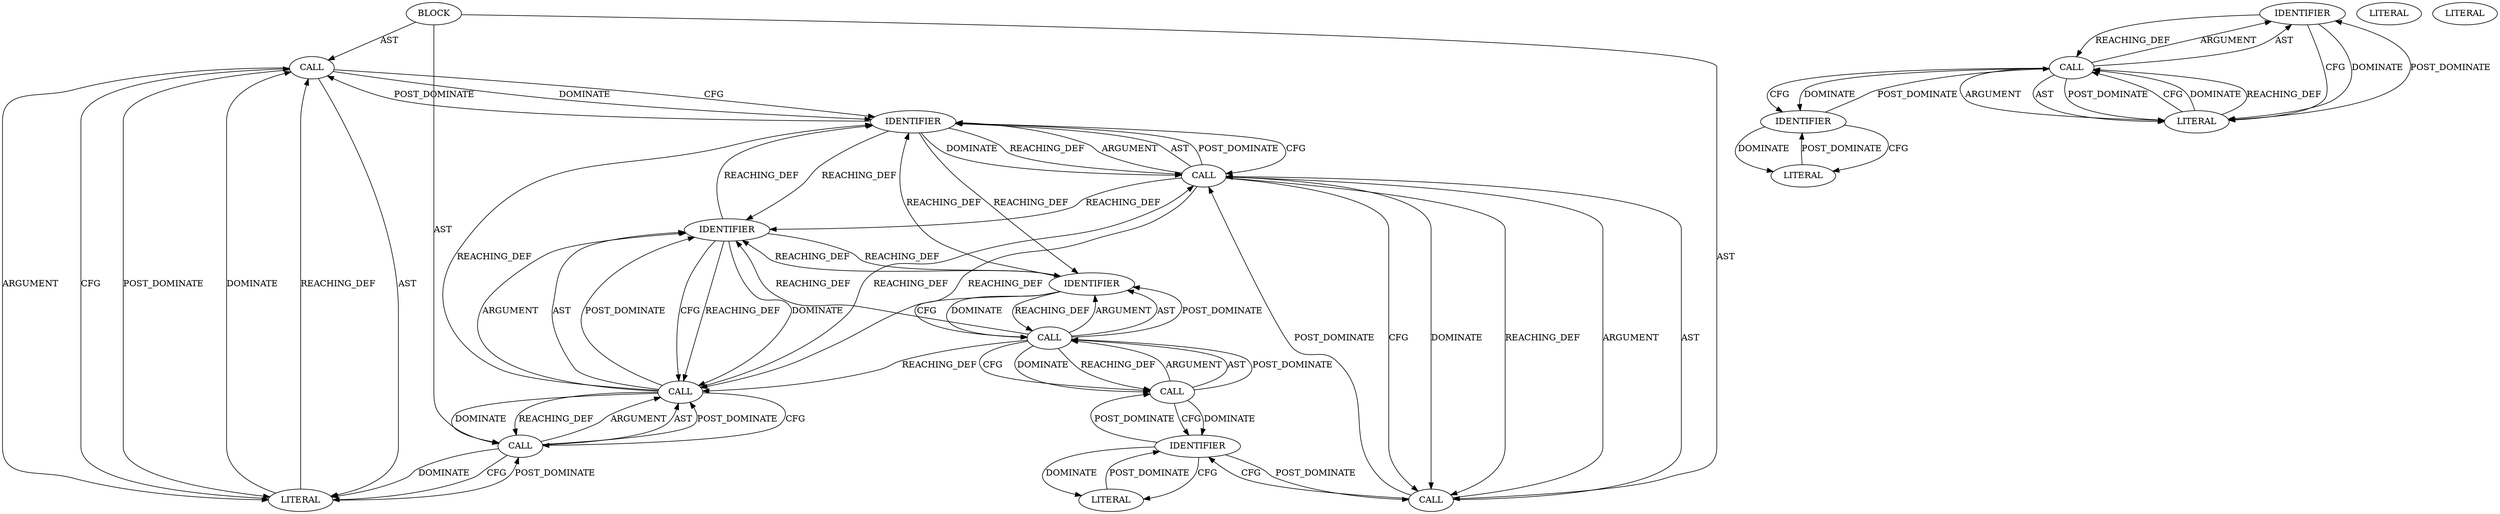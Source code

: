 digraph {
  25769803789[label=BLOCK ARGUMENT_INDEX="-1" CODE="{
            pthread_mutex_unlock(&work_mutex);
            sleep(1);
            pthread_mutex_lock(&work_mutex);
        }" COLUMN_NUMBER="9" LINE_NUMBER="80" ORDER="2" TYPE_FULL_NAME="void"]
  30064771137[label=CALL ARGUMENT_INDEX="1" CODE="&work_mutex" COLUMN_NUMBER="32" DISPATCH_TYPE="STATIC_DISPATCH" LINE_NUMBER="83" METHOD_FULL_NAME="<operator>.addressOf" NAME="<operator>.addressOf" ORDER="1" SIGNATURE="" TYPE_FULL_NAME="ANY"]
  68719476770[label=IDENTIFIER ARGUMENT_INDEX="1" CODE="work_area" COLUMN_NUMBER="16" LINE_NUMBER="79" NAME="work_area" ORDER="1"]
  68719476773[label=IDENTIFIER ARGUMENT_INDEX="1" CODE="time_to_exit" COLUMN_NUMBER="5" LINE_NUMBER="87" NAME="time_to_exit" ORDER="1" TYPE_FULL_NAME="int"]
  68719476769[label=IDENTIFIER ARGUMENT_INDEX="1" CODE="work_mutex" COLUMN_NUMBER="29" LINE_NUMBER="78" NAME="work_mutex" ORDER="1" TYPE_FULL_NAME="pthread_mutex_t"]
  30064771130[label=CALL ARGUMENT_INDEX="1" CODE="&work_mutex" COLUMN_NUMBER="28" DISPATCH_TYPE="STATIC_DISPATCH" LINE_NUMBER="78" METHOD_FULL_NAME="<operator>.addressOf" NAME="<operator>.addressOf" ORDER="1" SIGNATURE="" TYPE_FULL_NAME="ANY"]
  30064771138[label=CALL ARGUMENT_INDEX="-1" CODE="time_to_exit = 1" COLUMN_NUMBER="5" DISPATCH_TYPE="STATIC_DISPATCH" LINE_NUMBER="87" METHOD_FULL_NAME="<operator>.assignment" NAME="<operator>.assignment" ORDER="4" SIGNATURE="" TYPE_FULL_NAME="ANY"]
  68719476772[label=IDENTIFIER ARGUMENT_INDEX="1" CODE="work_mutex" COLUMN_NUMBER="33" LINE_NUMBER="83" NAME="work_mutex" ORDER="1" TYPE_FULL_NAME="pthread_mutex_t"]
  30064771135[label=CALL ARGUMENT_INDEX="-1" CODE="sleep(1)" COLUMN_NUMBER="13" DISPATCH_TYPE="STATIC_DISPATCH" LINE_NUMBER="82" METHOD_FULL_NAME="sleep" NAME="sleep" ORDER="2" SIGNATURE="" TYPE_FULL_NAME="ANY"]
  30064771134[label=CALL ARGUMENT_INDEX="1" CODE="&work_mutex" COLUMN_NUMBER="34" DISPATCH_TYPE="STATIC_DISPATCH" LINE_NUMBER="81" METHOD_FULL_NAME="<operator>.addressOf" NAME="<operator>.addressOf" ORDER="1" SIGNATURE="" TYPE_FULL_NAME="ANY"]
  90194313243[label=LITERAL ARGUMENT_INDEX="1" CODE="1" COLUMN_NUMBER="19" LINE_NUMBER="82" ORDER="1" TYPE_FULL_NAME="int"]
  90194313246[label=LITERAL ARGUMENT_INDEX="2" CODE="'\0'" COLUMN_NUMBER="20" LINE_NUMBER="88" ORDER="2" TYPE_FULL_NAME="char"]
  30064771136[label=CALL ARGUMENT_INDEX="-1" CODE="pthread_mutex_lock(&work_mutex)" COLUMN_NUMBER="13" DISPATCH_TYPE="STATIC_DISPATCH" LINE_NUMBER="83" METHOD_FULL_NAME="pthread_mutex_lock" NAME="pthread_mutex_lock" ORDER="3" SIGNATURE="" TYPE_FULL_NAME="ANY"]
  30064771129[label=CALL ARGUMENT_INDEX="-1" CODE="pthread_mutex_lock(&work_mutex)" COLUMN_NUMBER="9" DISPATCH_TYPE="STATIC_DISPATCH" LINE_NUMBER="78" METHOD_FULL_NAME="pthread_mutex_lock" NAME="pthread_mutex_lock" ORDER="5" SIGNATURE="" TYPE_FULL_NAME="ANY"]
  90194313245[label=LITERAL ARGUMENT_INDEX="2" CODE="0" COLUMN_NUMBER="15" LINE_NUMBER="88" ORDER="2" TYPE_FULL_NAME="int"]
  68719476774[label=IDENTIFIER ARGUMENT_INDEX="1" CODE="work_area" COLUMN_NUMBER="5" LINE_NUMBER="88" NAME="work_area" ORDER="1"]
  90194313241[label=LITERAL ARGUMENT_INDEX="2" CODE="0" COLUMN_NUMBER="26" LINE_NUMBER="79" ORDER="2" TYPE_FULL_NAME="int"]
  90194313242[label=LITERAL ARGUMENT_INDEX="2" CODE="'\0'" COLUMN_NUMBER="32" LINE_NUMBER="79" ORDER="2" TYPE_FULL_NAME="char"]
  90194313244[label=LITERAL ARGUMENT_INDEX="2" CODE="1" COLUMN_NUMBER="20" LINE_NUMBER="87" ORDER="2" TYPE_FULL_NAME="int"]
  30064771133[label=CALL ARGUMENT_INDEX="-1" CODE="pthread_mutex_unlock(&work_mutex)" COLUMN_NUMBER="13" DISPATCH_TYPE="STATIC_DISPATCH" LINE_NUMBER="81" METHOD_FULL_NAME="pthread_mutex_unlock" NAME="pthread_mutex_unlock" ORDER="1" SIGNATURE="" TYPE_FULL_NAME="ANY"]
  68719476771[label=IDENTIFIER ARGUMENT_INDEX="1" CODE="work_mutex" COLUMN_NUMBER="35" LINE_NUMBER="81" NAME="work_mutex" ORDER="1" TYPE_FULL_NAME="pthread_mutex_t"]
  25769803789 -> 30064771133 [label=AST ]
  25769803789 -> 30064771135 [label=AST ]
  25769803789 -> 30064771136 [label=AST ]
  30064771129 -> 30064771130 [label=ARGUMENT ]
  30064771129 -> 30064771130 [label=AST ]
  30064771129 -> 68719476770 [label=CFG ]
  30064771129 -> 68719476770 [label=DOMINATE ]
  30064771129 -> 30064771130 [label=POST_DOMINATE ]
  30064771130 -> 68719476769 [label=ARGUMENT ]
  30064771130 -> 68719476769 [label=AST ]
  30064771130 -> 30064771129 [label=CFG ]
  30064771130 -> 30064771129 [label=DOMINATE ]
  30064771130 -> 68719476769 [label=POST_DOMINATE ]
  30064771130 -> 30064771134 [label=REACHING_DEF property="&work_mutex"]
  30064771130 -> 68719476771 [label=REACHING_DEF property="&work_mutex"]
  30064771130 -> 30064771129 [label=REACHING_DEF property="&work_mutex"]
  30064771133 -> 30064771134 [label=ARGUMENT ]
  30064771133 -> 30064771134 [label=AST ]
  30064771133 -> 90194313243 [label=CFG ]
  30064771133 -> 90194313243 [label=DOMINATE ]
  30064771133 -> 30064771134 [label=POST_DOMINATE ]
  30064771134 -> 68719476771 [label=ARGUMENT ]
  30064771134 -> 68719476771 [label=AST ]
  30064771134 -> 30064771133 [label=CFG ]
  30064771134 -> 30064771133 [label=DOMINATE ]
  30064771134 -> 68719476771 [label=POST_DOMINATE ]
  30064771134 -> 30064771137 [label=REACHING_DEF property="&work_mutex"]
  30064771134 -> 30064771133 [label=REACHING_DEF property="&work_mutex"]
  30064771134 -> 68719476772 [label=REACHING_DEF property="&work_mutex"]
  30064771135 -> 90194313243 [label=ARGUMENT ]
  30064771135 -> 90194313243 [label=AST ]
  30064771135 -> 68719476772 [label=CFG ]
  30064771135 -> 68719476772 [label=DOMINATE ]
  30064771135 -> 90194313243 [label=POST_DOMINATE ]
  30064771136 -> 30064771137 [label=ARGUMENT ]
  30064771136 -> 30064771137 [label=AST ]
  30064771136 -> 68719476770 [label=CFG ]
  30064771136 -> 30064771137 [label=POST_DOMINATE ]
  30064771137 -> 68719476772 [label=ARGUMENT ]
  30064771137 -> 68719476772 [label=AST ]
  30064771137 -> 30064771136 [label=CFG ]
  30064771137 -> 30064771136 [label=DOMINATE ]
  30064771137 -> 68719476772 [label=POST_DOMINATE ]
  30064771137 -> 30064771136 [label=REACHING_DEF property="&work_mutex"]
  30064771137 -> 30064771134 [label=REACHING_DEF property="&work_mutex"]
  30064771137 -> 68719476771 [label=REACHING_DEF property="&work_mutex"]
  30064771138 -> 68719476773 [label=ARGUMENT ]
  30064771138 -> 90194313244 [label=ARGUMENT ]
  30064771138 -> 68719476773 [label=AST ]
  30064771138 -> 90194313244 [label=AST ]
  30064771138 -> 68719476774 [label=CFG ]
  30064771138 -> 68719476774 [label=DOMINATE ]
  30064771138 -> 90194313244 [label=POST_DOMINATE ]
  68719476769 -> 30064771130 [label=CFG ]
  68719476769 -> 30064771130 [label=DOMINATE ]
  68719476769 -> 68719476771 [label=REACHING_DEF property="work_mutex"]
  68719476769 -> 68719476772 [label=REACHING_DEF property="work_mutex"]
  68719476769 -> 30064771130 [label=REACHING_DEF property="work_mutex"]
  68719476770 -> 90194313241 [label=CFG ]
  68719476770 -> 90194313241 [label=DOMINATE ]
  68719476770 -> 30064771136 [label=POST_DOMINATE ]
  68719476770 -> 30064771129 [label=POST_DOMINATE ]
  68719476771 -> 30064771134 [label=CFG ]
  68719476771 -> 30064771134 [label=DOMINATE ]
  68719476771 -> 30064771134 [label=REACHING_DEF property="work_mutex"]
  68719476771 -> 68719476772 [label=REACHING_DEF property="work_mutex"]
  68719476771 -> 68719476769 [label=REACHING_DEF property="work_mutex"]
  68719476772 -> 30064771137 [label=CFG ]
  68719476772 -> 30064771137 [label=DOMINATE ]
  68719476772 -> 30064771135 [label=POST_DOMINATE ]
  68719476772 -> 68719476771 [label=REACHING_DEF property="work_mutex"]
  68719476772 -> 30064771137 [label=REACHING_DEF property="work_mutex"]
  68719476772 -> 68719476769 [label=REACHING_DEF property="work_mutex"]
  68719476773 -> 90194313244 [label=CFG ]
  68719476773 -> 90194313244 [label=DOMINATE ]
  68719476773 -> 30064771138 [label=REACHING_DEF property="time_to_exit"]
  68719476774 -> 90194313245 [label=CFG ]
  68719476774 -> 90194313245 [label=DOMINATE ]
  68719476774 -> 30064771138 [label=POST_DOMINATE ]
  90194313241 -> 68719476770 [label=POST_DOMINATE ]
  90194313243 -> 30064771135 [label=CFG ]
  90194313243 -> 30064771135 [label=DOMINATE ]
  90194313243 -> 30064771133 [label=POST_DOMINATE ]
  90194313243 -> 30064771135 [label=REACHING_DEF property="1"]
  90194313244 -> 30064771138 [label=CFG ]
  90194313244 -> 30064771138 [label=DOMINATE ]
  90194313244 -> 68719476773 [label=POST_DOMINATE ]
  90194313244 -> 30064771138 [label=REACHING_DEF property="1"]
  90194313245 -> 68719476774 [label=POST_DOMINATE ]
}